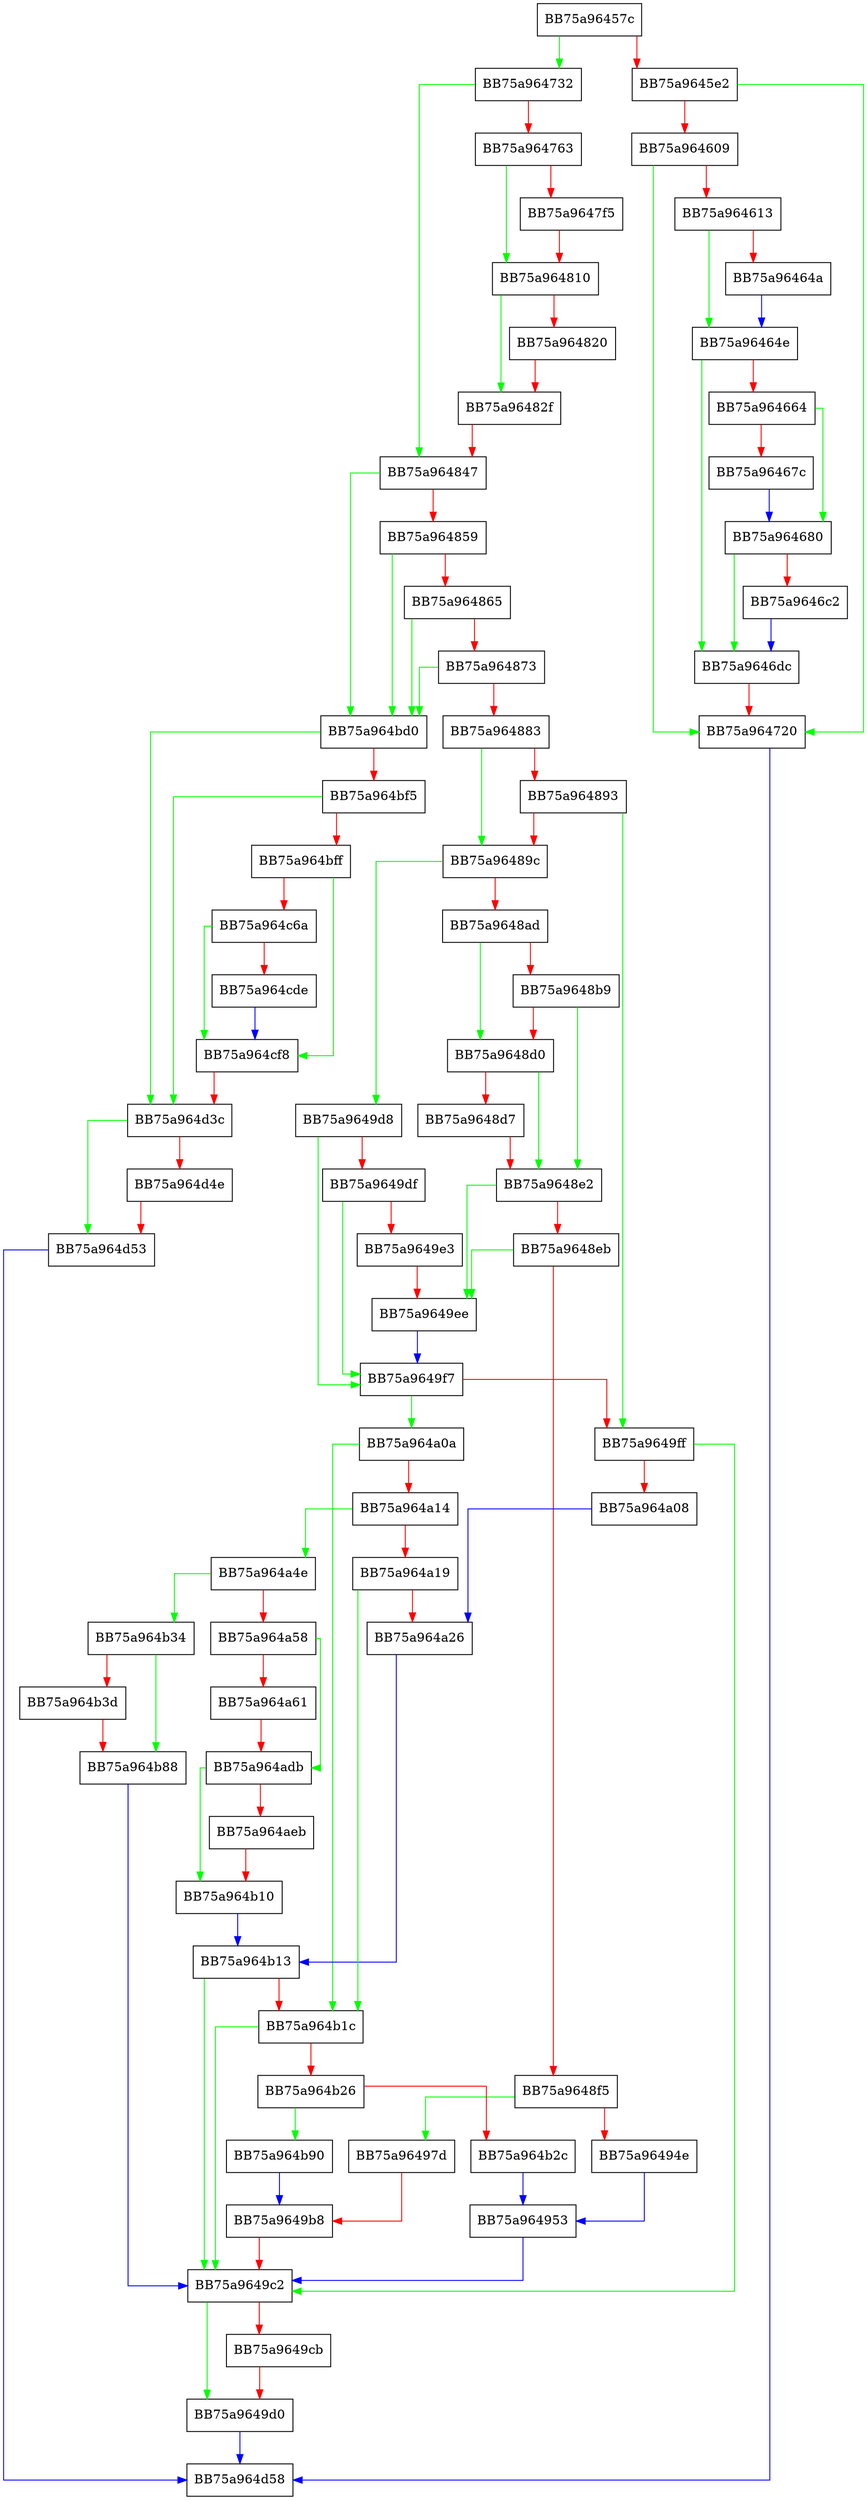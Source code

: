 digraph classify {
  node [shape="box"];
  graph [splines=ortho];
  BB75a96457c -> BB75a964732 [color="green"];
  BB75a96457c -> BB75a9645e2 [color="red"];
  BB75a9645e2 -> BB75a964720 [color="green"];
  BB75a9645e2 -> BB75a964609 [color="red"];
  BB75a964609 -> BB75a964720 [color="green"];
  BB75a964609 -> BB75a964613 [color="red"];
  BB75a964613 -> BB75a96464e [color="green"];
  BB75a964613 -> BB75a96464a [color="red"];
  BB75a96464a -> BB75a96464e [color="blue"];
  BB75a96464e -> BB75a9646dc [color="green"];
  BB75a96464e -> BB75a964664 [color="red"];
  BB75a964664 -> BB75a964680 [color="green"];
  BB75a964664 -> BB75a96467c [color="red"];
  BB75a96467c -> BB75a964680 [color="blue"];
  BB75a964680 -> BB75a9646dc [color="green"];
  BB75a964680 -> BB75a9646c2 [color="red"];
  BB75a9646c2 -> BB75a9646dc [color="blue"];
  BB75a9646dc -> BB75a964720 [color="red"];
  BB75a964720 -> BB75a964d58 [color="blue"];
  BB75a964732 -> BB75a964847 [color="green"];
  BB75a964732 -> BB75a964763 [color="red"];
  BB75a964763 -> BB75a964810 [color="green"];
  BB75a964763 -> BB75a9647f5 [color="red"];
  BB75a9647f5 -> BB75a964810 [color="red"];
  BB75a964810 -> BB75a96482f [color="green"];
  BB75a964810 -> BB75a964820 [color="red"];
  BB75a964820 -> BB75a96482f [color="red"];
  BB75a96482f -> BB75a964847 [color="red"];
  BB75a964847 -> BB75a964bd0 [color="green"];
  BB75a964847 -> BB75a964859 [color="red"];
  BB75a964859 -> BB75a964bd0 [color="green"];
  BB75a964859 -> BB75a964865 [color="red"];
  BB75a964865 -> BB75a964bd0 [color="green"];
  BB75a964865 -> BB75a964873 [color="red"];
  BB75a964873 -> BB75a964bd0 [color="green"];
  BB75a964873 -> BB75a964883 [color="red"];
  BB75a964883 -> BB75a96489c [color="green"];
  BB75a964883 -> BB75a964893 [color="red"];
  BB75a964893 -> BB75a9649ff [color="green"];
  BB75a964893 -> BB75a96489c [color="red"];
  BB75a96489c -> BB75a9649d8 [color="green"];
  BB75a96489c -> BB75a9648ad [color="red"];
  BB75a9648ad -> BB75a9648d0 [color="green"];
  BB75a9648ad -> BB75a9648b9 [color="red"];
  BB75a9648b9 -> BB75a9648e2 [color="green"];
  BB75a9648b9 -> BB75a9648d0 [color="red"];
  BB75a9648d0 -> BB75a9648e2 [color="green"];
  BB75a9648d0 -> BB75a9648d7 [color="red"];
  BB75a9648d7 -> BB75a9648e2 [color="red"];
  BB75a9648e2 -> BB75a9649ee [color="green"];
  BB75a9648e2 -> BB75a9648eb [color="red"];
  BB75a9648eb -> BB75a9649ee [color="green"];
  BB75a9648eb -> BB75a9648f5 [color="red"];
  BB75a9648f5 -> BB75a96497d [color="green"];
  BB75a9648f5 -> BB75a96494e [color="red"];
  BB75a96494e -> BB75a964953 [color="blue"];
  BB75a964953 -> BB75a9649c2 [color="blue"];
  BB75a96497d -> BB75a9649b8 [color="red"];
  BB75a9649b8 -> BB75a9649c2 [color="red"];
  BB75a9649c2 -> BB75a9649d0 [color="green"];
  BB75a9649c2 -> BB75a9649cb [color="red"];
  BB75a9649cb -> BB75a9649d0 [color="red"];
  BB75a9649d0 -> BB75a964d58 [color="blue"];
  BB75a9649d8 -> BB75a9649f7 [color="green"];
  BB75a9649d8 -> BB75a9649df [color="red"];
  BB75a9649df -> BB75a9649f7 [color="green"];
  BB75a9649df -> BB75a9649e3 [color="red"];
  BB75a9649e3 -> BB75a9649ee [color="red"];
  BB75a9649ee -> BB75a9649f7 [color="blue"];
  BB75a9649f7 -> BB75a964a0a [color="green"];
  BB75a9649f7 -> BB75a9649ff [color="red"];
  BB75a9649ff -> BB75a9649c2 [color="green"];
  BB75a9649ff -> BB75a964a08 [color="red"];
  BB75a964a08 -> BB75a964a26 [color="blue"];
  BB75a964a0a -> BB75a964b1c [color="green"];
  BB75a964a0a -> BB75a964a14 [color="red"];
  BB75a964a14 -> BB75a964a4e [color="green"];
  BB75a964a14 -> BB75a964a19 [color="red"];
  BB75a964a19 -> BB75a964b1c [color="green"];
  BB75a964a19 -> BB75a964a26 [color="red"];
  BB75a964a26 -> BB75a964b13 [color="blue"];
  BB75a964a4e -> BB75a964b34 [color="green"];
  BB75a964a4e -> BB75a964a58 [color="red"];
  BB75a964a58 -> BB75a964adb [color="green"];
  BB75a964a58 -> BB75a964a61 [color="red"];
  BB75a964a61 -> BB75a964adb [color="red"];
  BB75a964adb -> BB75a964b10 [color="green"];
  BB75a964adb -> BB75a964aeb [color="red"];
  BB75a964aeb -> BB75a964b10 [color="red"];
  BB75a964b10 -> BB75a964b13 [color="blue"];
  BB75a964b13 -> BB75a9649c2 [color="green"];
  BB75a964b13 -> BB75a964b1c [color="red"];
  BB75a964b1c -> BB75a9649c2 [color="green"];
  BB75a964b1c -> BB75a964b26 [color="red"];
  BB75a964b26 -> BB75a964b90 [color="green"];
  BB75a964b26 -> BB75a964b2c [color="red"];
  BB75a964b2c -> BB75a964953 [color="blue"];
  BB75a964b34 -> BB75a964b88 [color="green"];
  BB75a964b34 -> BB75a964b3d [color="red"];
  BB75a964b3d -> BB75a964b88 [color="red"];
  BB75a964b88 -> BB75a9649c2 [color="blue"];
  BB75a964b90 -> BB75a9649b8 [color="blue"];
  BB75a964bd0 -> BB75a964d3c [color="green"];
  BB75a964bd0 -> BB75a964bf5 [color="red"];
  BB75a964bf5 -> BB75a964d3c [color="green"];
  BB75a964bf5 -> BB75a964bff [color="red"];
  BB75a964bff -> BB75a964cf8 [color="green"];
  BB75a964bff -> BB75a964c6a [color="red"];
  BB75a964c6a -> BB75a964cf8 [color="green"];
  BB75a964c6a -> BB75a964cde [color="red"];
  BB75a964cde -> BB75a964cf8 [color="blue"];
  BB75a964cf8 -> BB75a964d3c [color="red"];
  BB75a964d3c -> BB75a964d53 [color="green"];
  BB75a964d3c -> BB75a964d4e [color="red"];
  BB75a964d4e -> BB75a964d53 [color="red"];
  BB75a964d53 -> BB75a964d58 [color="blue"];
}